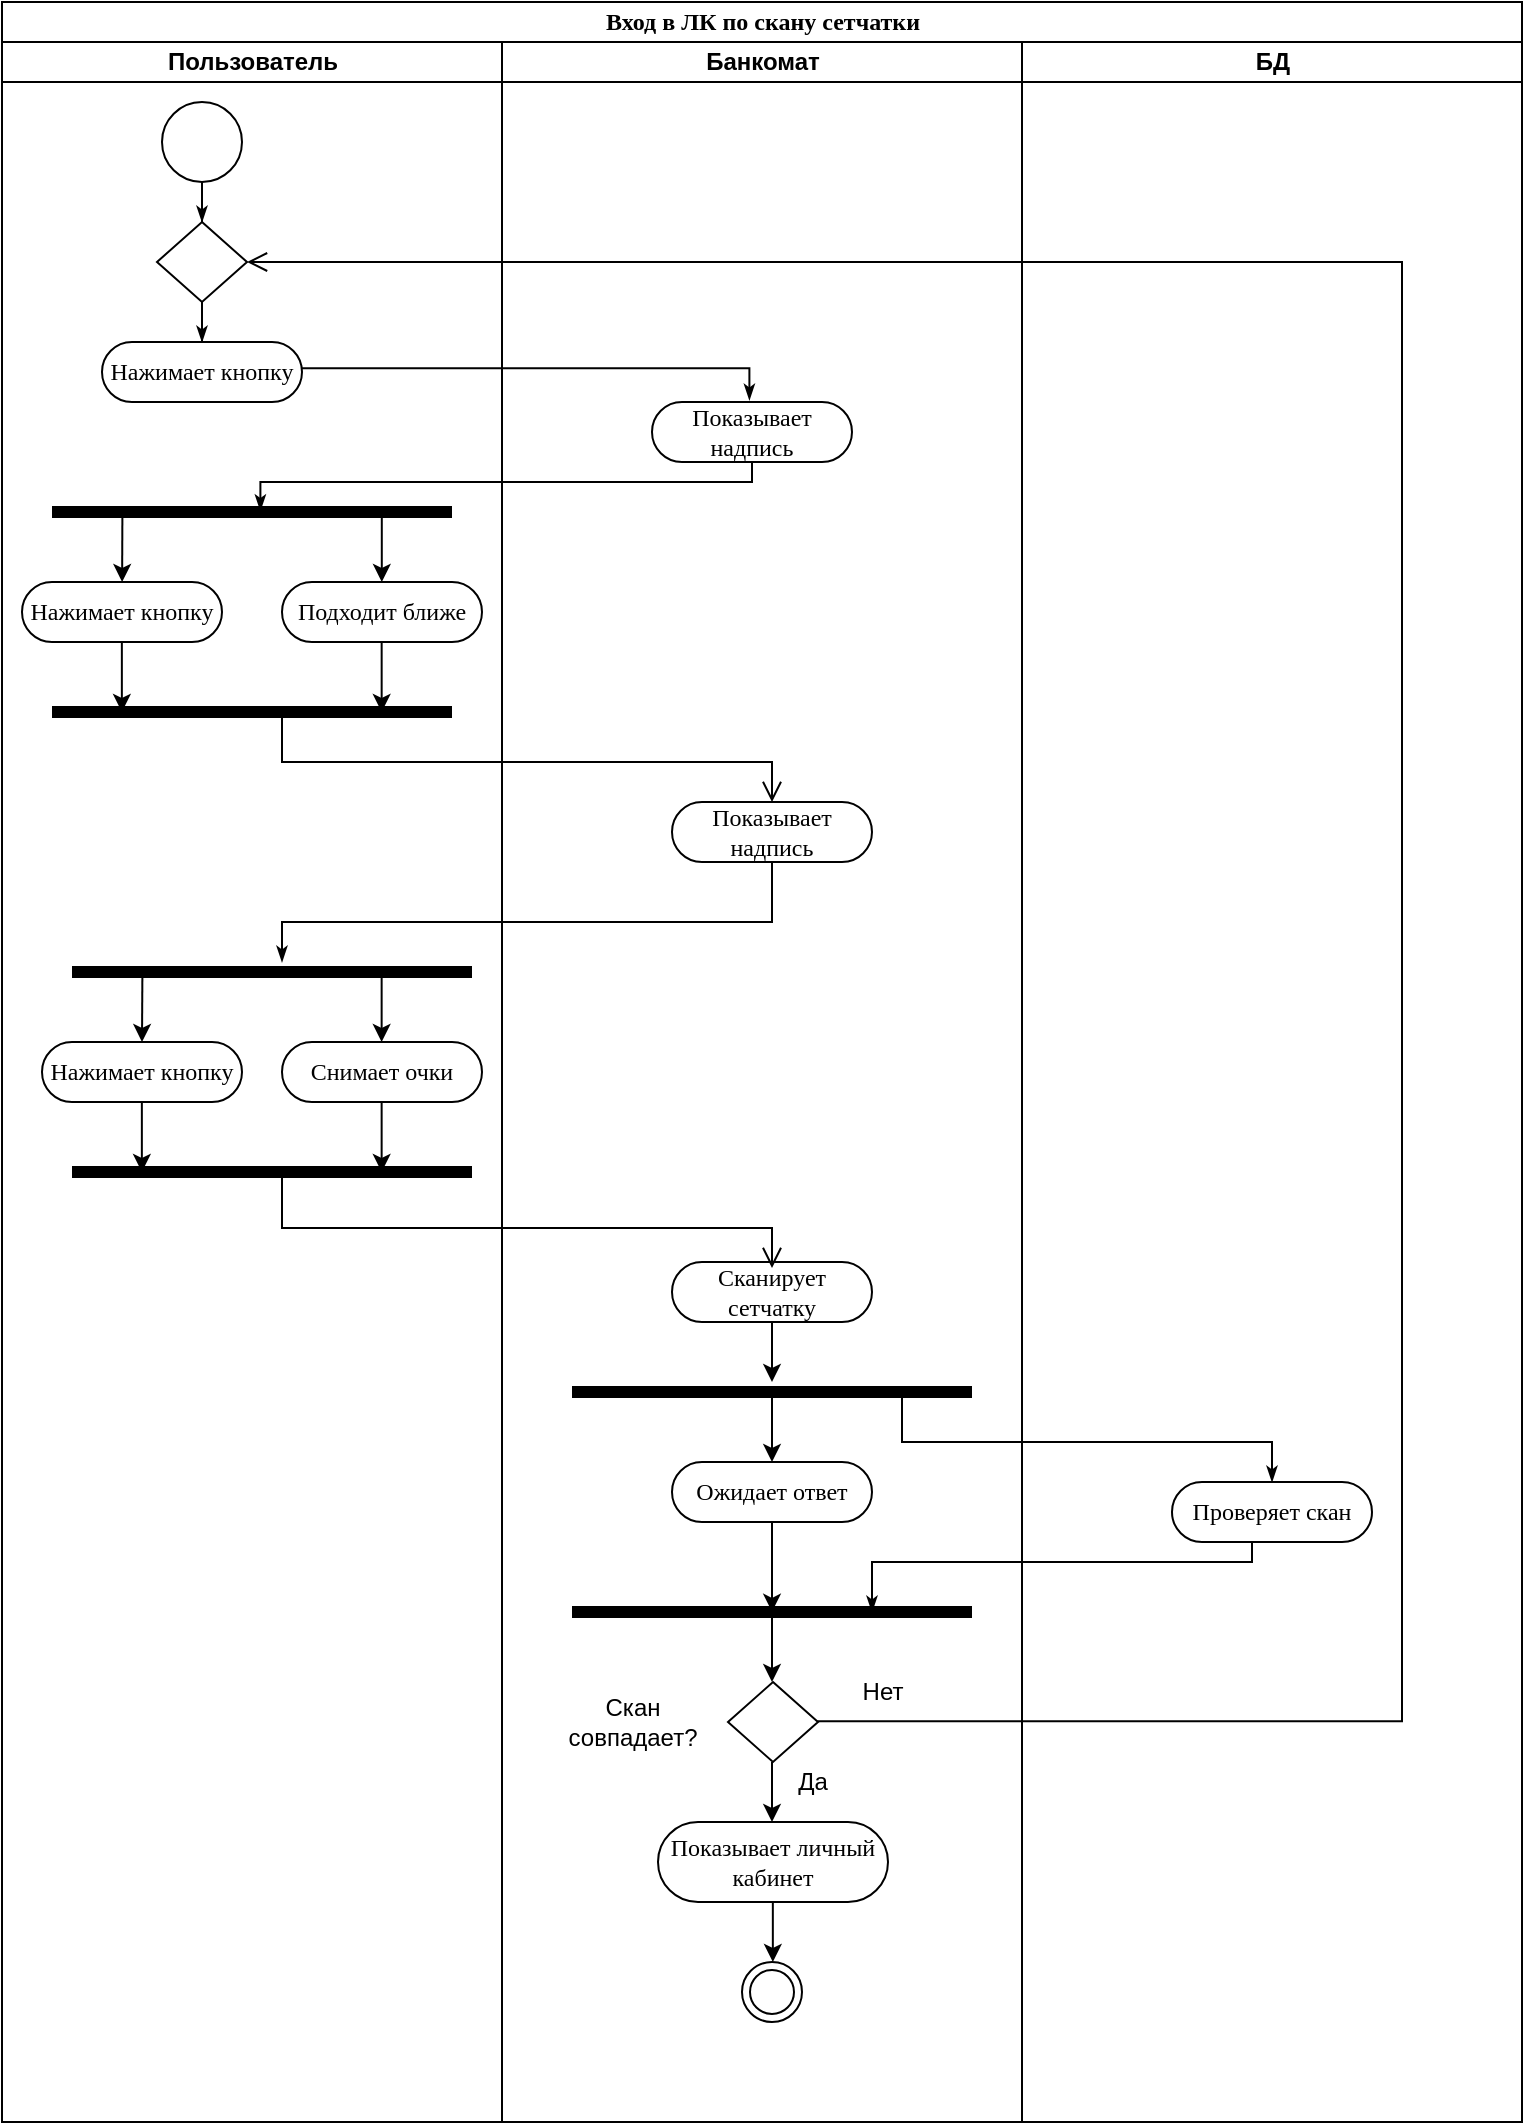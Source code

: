 <mxfile version="22.1.16" type="github">
  <diagram name="Page-1" id="0783ab3e-0a74-02c8-0abd-f7b4e66b4bec">
    <mxGraphModel dx="797" dy="437" grid="1" gridSize="10" guides="1" tooltips="1" connect="1" arrows="1" fold="1" page="1" pageScale="1" pageWidth="850" pageHeight="1100" background="none" math="0" shadow="0">
      <root>
        <mxCell id="0" />
        <mxCell id="1" parent="0" />
        <mxCell id="1c1d494c118603dd-1" value="Вход в ЛК по скану сетчатки" style="swimlane;html=1;childLayout=stackLayout;startSize=20;rounded=0;shadow=0;comic=0;labelBackgroundColor=none;strokeWidth=1;fontFamily=Verdana;fontSize=12;align=center;fillColor=none;" parent="1" vertex="1">
          <mxGeometry x="40" y="10" width="760" height="1060" as="geometry" />
        </mxCell>
        <mxCell id="1c1d494c118603dd-2" value="Пользователь" style="swimlane;html=1;startSize=20;fillColor=none;" parent="1c1d494c118603dd-1" vertex="1">
          <mxGeometry y="20" width="250" height="1040" as="geometry" />
        </mxCell>
        <mxCell id="60571a20871a0731-8" value="Нажимает кнопку" style="rounded=1;whiteSpace=wrap;html=1;shadow=0;comic=0;labelBackgroundColor=none;strokeWidth=1;fontFamily=Verdana;fontSize=12;align=center;arcSize=50;fillColor=none;" parent="1c1d494c118603dd-2" vertex="1">
          <mxGeometry x="50" y="150" width="100" height="30" as="geometry" />
        </mxCell>
        <mxCell id="CBXcb-5X_sE_8xgqlX2g-128" value="Нажимает кнопку" style="rounded=1;whiteSpace=wrap;html=1;shadow=0;comic=0;labelBackgroundColor=none;strokeWidth=1;fontFamily=Verdana;fontSize=12;align=center;arcSize=50;fillColor=none;" vertex="1" parent="1c1d494c118603dd-2">
          <mxGeometry x="10" y="270" width="100" height="30" as="geometry" />
        </mxCell>
        <mxCell id="CBXcb-5X_sE_8xgqlX2g-130" value="Подходит ближе" style="rounded=1;whiteSpace=wrap;html=1;shadow=0;comic=0;labelBackgroundColor=none;strokeWidth=1;fontFamily=Verdana;fontSize=12;align=center;arcSize=50;fillColor=none;" vertex="1" parent="1c1d494c118603dd-2">
          <mxGeometry x="140" y="270" width="100" height="30" as="geometry" />
        </mxCell>
        <mxCell id="CBXcb-5X_sE_8xgqlX2g-134" value="" style="shape=line;html=1;strokeWidth=6;" vertex="1" parent="1c1d494c118603dd-2">
          <mxGeometry x="25" y="330" width="200" height="10" as="geometry" />
        </mxCell>
        <mxCell id="CBXcb-5X_sE_8xgqlX2g-135" value="" style="edgeStyle=orthogonalEdgeStyle;html=1;verticalAlign=bottom;endArrow=open;endSize=8;rounded=0;exitX=0.444;exitY=0.716;exitDx=0;exitDy=0;exitPerimeter=0;" edge="1" source="CBXcb-5X_sE_8xgqlX2g-134" parent="1c1d494c118603dd-2">
          <mxGeometry relative="1" as="geometry">
            <mxPoint x="385" y="380" as="targetPoint" />
            <mxPoint x="140" y="420" as="sourcePoint" />
            <Array as="points">
              <mxPoint x="140" y="337" />
              <mxPoint x="140" y="360" />
              <mxPoint x="385" y="360" />
            </Array>
          </mxGeometry>
        </mxCell>
        <mxCell id="CBXcb-5X_sE_8xgqlX2g-136" value="" style="shape=line;html=1;strokeWidth=6;" vertex="1" parent="1c1d494c118603dd-2">
          <mxGeometry x="25" y="230" width="200" height="10" as="geometry" />
        </mxCell>
        <mxCell id="CBXcb-5X_sE_8xgqlX2g-137" value="" style="endArrow=classic;html=1;rounded=0;exitX=0.176;exitY=0.469;exitDx=0;exitDy=0;exitPerimeter=0;" edge="1" parent="1c1d494c118603dd-2" source="CBXcb-5X_sE_8xgqlX2g-136" target="CBXcb-5X_sE_8xgqlX2g-128">
          <mxGeometry width="50" height="50" relative="1" as="geometry">
            <mxPoint x="90" y="420" as="sourcePoint" />
            <mxPoint x="140" y="370" as="targetPoint" />
          </mxGeometry>
        </mxCell>
        <mxCell id="CBXcb-5X_sE_8xgqlX2g-138" value="" style="endArrow=classic;html=1;rounded=0;exitX=0.176;exitY=0.469;exitDx=0;exitDy=0;exitPerimeter=0;" edge="1" parent="1c1d494c118603dd-2">
          <mxGeometry width="50" height="50" relative="1" as="geometry">
            <mxPoint x="189.9" y="235" as="sourcePoint" />
            <mxPoint x="189.9" y="270" as="targetPoint" />
          </mxGeometry>
        </mxCell>
        <mxCell id="CBXcb-5X_sE_8xgqlX2g-141" value="" style="endArrow=classic;html=1;rounded=0;exitX=0.176;exitY=0.469;exitDx=0;exitDy=0;exitPerimeter=0;" edge="1" parent="1c1d494c118603dd-2">
          <mxGeometry width="50" height="50" relative="1" as="geometry">
            <mxPoint x="59.93" y="300" as="sourcePoint" />
            <mxPoint x="59.93" y="335" as="targetPoint" />
          </mxGeometry>
        </mxCell>
        <mxCell id="CBXcb-5X_sE_8xgqlX2g-142" value="" style="endArrow=classic;html=1;rounded=0;exitX=0.176;exitY=0.469;exitDx=0;exitDy=0;exitPerimeter=0;" edge="1" parent="1c1d494c118603dd-2">
          <mxGeometry width="50" height="50" relative="1" as="geometry">
            <mxPoint x="189.83" y="300" as="sourcePoint" />
            <mxPoint x="189.83" y="335" as="targetPoint" />
          </mxGeometry>
        </mxCell>
        <mxCell id="CBXcb-5X_sE_8xgqlX2g-164" value="" style="shape=line;html=1;strokeWidth=6;" vertex="1" parent="1c1d494c118603dd-2">
          <mxGeometry x="35" y="560" width="200" height="10" as="geometry" />
        </mxCell>
        <mxCell id="CBXcb-5X_sE_8xgqlX2g-165" value="" style="shape=line;html=1;strokeWidth=6;" vertex="1" parent="1c1d494c118603dd-2">
          <mxGeometry x="35" y="460" width="200" height="10" as="geometry" />
        </mxCell>
        <mxCell id="CBXcb-5X_sE_8xgqlX2g-166" value="" style="endArrow=classic;html=1;rounded=0;exitX=0.176;exitY=0.469;exitDx=0;exitDy=0;exitPerimeter=0;" edge="1" parent="1c1d494c118603dd-2" source="CBXcb-5X_sE_8xgqlX2g-165">
          <mxGeometry width="50" height="50" relative="1" as="geometry">
            <mxPoint x="100" y="650" as="sourcePoint" />
            <mxPoint x="70" y="500" as="targetPoint" />
          </mxGeometry>
        </mxCell>
        <mxCell id="CBXcb-5X_sE_8xgqlX2g-167" value="" style="endArrow=classic;html=1;rounded=0;exitX=0.176;exitY=0.469;exitDx=0;exitDy=0;exitPerimeter=0;" edge="1" parent="1c1d494c118603dd-2">
          <mxGeometry width="50" height="50" relative="1" as="geometry">
            <mxPoint x="189.82" y="465" as="sourcePoint" />
            <mxPoint x="189.82" y="500" as="targetPoint" />
          </mxGeometry>
        </mxCell>
        <mxCell id="CBXcb-5X_sE_8xgqlX2g-168" value="" style="endArrow=classic;html=1;rounded=0;exitX=0.176;exitY=0.469;exitDx=0;exitDy=0;exitPerimeter=0;" edge="1" parent="1c1d494c118603dd-2">
          <mxGeometry width="50" height="50" relative="1" as="geometry">
            <mxPoint x="69.93" y="530" as="sourcePoint" />
            <mxPoint x="69.93" y="565" as="targetPoint" />
          </mxGeometry>
        </mxCell>
        <mxCell id="CBXcb-5X_sE_8xgqlX2g-169" value="" style="endArrow=classic;html=1;rounded=0;exitX=0.176;exitY=0.469;exitDx=0;exitDy=0;exitPerimeter=0;" edge="1" parent="1c1d494c118603dd-2">
          <mxGeometry width="50" height="50" relative="1" as="geometry">
            <mxPoint x="189.82" y="530" as="sourcePoint" />
            <mxPoint x="189.82" y="565" as="targetPoint" />
          </mxGeometry>
        </mxCell>
        <mxCell id="CBXcb-5X_sE_8xgqlX2g-170" style="edgeStyle=orthogonalEdgeStyle;rounded=0;html=1;labelBackgroundColor=none;startArrow=none;startFill=0;startSize=5;endArrow=classicThin;endFill=1;endSize=5;jettySize=auto;orthogonalLoop=1;strokeWidth=1;fontFamily=Verdana;fontSize=12;exitX=0.5;exitY=1;exitDx=0;exitDy=0;" edge="1" parent="1c1d494c118603dd-2" target="CBXcb-5X_sE_8xgqlX2g-165">
          <mxGeometry relative="1" as="geometry">
            <Array as="points">
              <mxPoint x="385" y="440" />
              <mxPoint x="140" y="440" />
            </Array>
            <mxPoint x="385" y="410" as="sourcePoint" />
            <mxPoint x="140" y="460" as="targetPoint" />
          </mxGeometry>
        </mxCell>
        <mxCell id="CBXcb-5X_sE_8xgqlX2g-171" value="Нажимает кнопку" style="rounded=1;whiteSpace=wrap;html=1;shadow=0;comic=0;labelBackgroundColor=none;strokeWidth=1;fontFamily=Verdana;fontSize=12;align=center;arcSize=50;fillColor=none;" vertex="1" parent="1c1d494c118603dd-2">
          <mxGeometry x="20" y="500" width="100" height="30" as="geometry" />
        </mxCell>
        <mxCell id="CBXcb-5X_sE_8xgqlX2g-172" value="Снимает очки" style="rounded=1;whiteSpace=wrap;html=1;shadow=0;comic=0;labelBackgroundColor=none;strokeWidth=1;fontFamily=Verdana;fontSize=12;align=center;arcSize=50;fillColor=none;" vertex="1" parent="1c1d494c118603dd-2">
          <mxGeometry x="140" y="500" width="100" height="30" as="geometry" />
        </mxCell>
        <mxCell id="CBXcb-5X_sE_8xgqlX2g-200" value="" style="rhombus;whiteSpace=wrap;html=1;fillColor=none;" vertex="1" parent="1c1d494c118603dd-2">
          <mxGeometry x="77.5" y="90" width="45" height="40" as="geometry" />
        </mxCell>
        <mxCell id="1c1d494c118603dd-27" style="edgeStyle=orthogonalEdgeStyle;rounded=0;html=1;labelBackgroundColor=none;startArrow=none;startFill=0;startSize=5;endArrow=classicThin;endFill=1;endSize=5;jettySize=auto;orthogonalLoop=1;strokeWidth=1;fontFamily=Verdana;fontSize=12" parent="1c1d494c118603dd-2" source="CBXcb-5X_sE_8xgqlX2g-200" target="60571a20871a0731-8" edge="1">
          <mxGeometry relative="1" as="geometry" />
        </mxCell>
        <mxCell id="60571a20871a0731-4" value="" style="ellipse;whiteSpace=wrap;html=1;rounded=0;shadow=0;comic=0;labelBackgroundColor=none;strokeWidth=1;fontFamily=Verdana;fontSize=12;align=center;fillColor=none;" parent="1c1d494c118603dd-2" vertex="1">
          <mxGeometry x="80" y="30" width="40" height="40" as="geometry" />
        </mxCell>
        <mxCell id="CBXcb-5X_sE_8xgqlX2g-201" value="" style="edgeStyle=orthogonalEdgeStyle;rounded=0;html=1;labelBackgroundColor=none;startArrow=none;startFill=0;startSize=5;endArrow=classicThin;endFill=1;endSize=5;jettySize=auto;orthogonalLoop=1;strokeWidth=1;fontFamily=Verdana;fontSize=12" edge="1" parent="1c1d494c118603dd-2" source="60571a20871a0731-4" target="CBXcb-5X_sE_8xgqlX2g-200">
          <mxGeometry relative="1" as="geometry">
            <mxPoint x="100" y="-70" as="sourcePoint" />
            <mxPoint x="100" y="110" as="targetPoint" />
          </mxGeometry>
        </mxCell>
        <mxCell id="1c1d494c118603dd-3" value="Банкомат" style="swimlane;html=1;startSize=20;fillColor=none;" parent="1c1d494c118603dd-1" vertex="1">
          <mxGeometry x="250" y="20" width="260" height="1040" as="geometry" />
        </mxCell>
        <mxCell id="CBXcb-5X_sE_8xgqlX2g-126" value="Показывает&lt;br&gt;надпись" style="rounded=1;whiteSpace=wrap;html=1;shadow=0;comic=0;labelBackgroundColor=none;strokeWidth=1;fontFamily=Verdana;fontSize=12;align=center;arcSize=50;fillColor=none;" vertex="1" parent="1c1d494c118603dd-3">
          <mxGeometry x="75" y="180" width="100" height="30" as="geometry" />
        </mxCell>
        <mxCell id="CBXcb-5X_sE_8xgqlX2g-127" value="" style="ellipse;html=1;shape=endState;fillColor=none;" vertex="1" parent="1c1d494c118603dd-3">
          <mxGeometry x="120" y="960" width="30" height="30" as="geometry" />
        </mxCell>
        <mxCell id="CBXcb-5X_sE_8xgqlX2g-143" value="Показывает&lt;br&gt;надпись" style="rounded=1;whiteSpace=wrap;html=1;shadow=0;comic=0;labelBackgroundColor=none;strokeWidth=1;fontFamily=Verdana;fontSize=12;align=center;arcSize=50;fillColor=none;" vertex="1" parent="1c1d494c118603dd-3">
          <mxGeometry x="85" y="380" width="100" height="30" as="geometry" />
        </mxCell>
        <mxCell id="CBXcb-5X_sE_8xgqlX2g-173" value="" style="edgeStyle=orthogonalEdgeStyle;html=1;verticalAlign=bottom;endArrow=open;endSize=8;rounded=0;exitX=0.518;exitY=0.52;exitDx=0;exitDy=0;exitPerimeter=0;" edge="1" parent="1c1d494c118603dd-3" source="CBXcb-5X_sE_8xgqlX2g-164">
          <mxGeometry relative="1" as="geometry">
            <mxPoint x="135" y="613" as="targetPoint" />
            <mxPoint x="-136" y="570" as="sourcePoint" />
            <Array as="points">
              <mxPoint x="-110" y="565" />
              <mxPoint x="-110" y="593" />
              <mxPoint x="135" y="593" />
            </Array>
          </mxGeometry>
        </mxCell>
        <mxCell id="CBXcb-5X_sE_8xgqlX2g-174" value="Сканирует&lt;br&gt;сетчатку" style="rounded=1;whiteSpace=wrap;html=1;shadow=0;comic=0;labelBackgroundColor=none;strokeWidth=1;fontFamily=Verdana;fontSize=12;align=center;arcSize=50;fillColor=none;" vertex="1" parent="1c1d494c118603dd-3">
          <mxGeometry x="85" y="610" width="100" height="30" as="geometry" />
        </mxCell>
        <mxCell id="CBXcb-5X_sE_8xgqlX2g-180" value="" style="shape=line;html=1;strokeWidth=6;" vertex="1" parent="1c1d494c118603dd-3">
          <mxGeometry x="35" y="780" width="200" height="10" as="geometry" />
        </mxCell>
        <mxCell id="CBXcb-5X_sE_8xgqlX2g-181" value="" style="shape=line;html=1;strokeWidth=6;" vertex="1" parent="1c1d494c118603dd-3">
          <mxGeometry x="35" y="670" width="200" height="10" as="geometry" />
        </mxCell>
        <mxCell id="CBXcb-5X_sE_8xgqlX2g-182" value="" style="endArrow=classic;html=1;rounded=0;exitX=0.5;exitY=1;exitDx=0;exitDy=0;" edge="1" parent="1c1d494c118603dd-3" source="CBXcb-5X_sE_8xgqlX2g-174" target="CBXcb-5X_sE_8xgqlX2g-181">
          <mxGeometry width="50" height="50" relative="1" as="geometry">
            <mxPoint x="170" y="670" as="sourcePoint" />
            <mxPoint x="220" y="620" as="targetPoint" />
          </mxGeometry>
        </mxCell>
        <mxCell id="CBXcb-5X_sE_8xgqlX2g-183" value="Ожидает ответ" style="rounded=1;whiteSpace=wrap;html=1;shadow=0;comic=0;labelBackgroundColor=none;strokeWidth=1;fontFamily=Verdana;fontSize=12;align=center;arcSize=50;fillColor=none;" vertex="1" parent="1c1d494c118603dd-3">
          <mxGeometry x="85" y="710" width="100" height="30" as="geometry" />
        </mxCell>
        <mxCell id="CBXcb-5X_sE_8xgqlX2g-184" value="" style="endArrow=classic;html=1;rounded=0;exitX=0.5;exitY=0.623;exitDx=0;exitDy=0;exitPerimeter=0;" edge="1" parent="1c1d494c118603dd-3" source="CBXcb-5X_sE_8xgqlX2g-181">
          <mxGeometry width="50" height="50" relative="1" as="geometry">
            <mxPoint x="135" y="680" as="sourcePoint" />
            <mxPoint x="135" y="710" as="targetPoint" />
          </mxGeometry>
        </mxCell>
        <mxCell id="CBXcb-5X_sE_8xgqlX2g-185" value="" style="endArrow=classic;html=1;rounded=0;exitX=0.5;exitY=1;exitDx=0;exitDy=0;entryX=0.5;entryY=0.488;entryDx=0;entryDy=0;entryPerimeter=0;" edge="1" parent="1c1d494c118603dd-3" target="CBXcb-5X_sE_8xgqlX2g-180">
          <mxGeometry width="50" height="50" relative="1" as="geometry">
            <mxPoint x="135" y="740" as="sourcePoint" />
            <mxPoint x="135" y="770" as="targetPoint" />
          </mxGeometry>
        </mxCell>
        <mxCell id="CBXcb-5X_sE_8xgqlX2g-186" value="" style="rhombus;whiteSpace=wrap;html=1;fillColor=none;" vertex="1" parent="1c1d494c118603dd-3">
          <mxGeometry x="113" y="820" width="45" height="40" as="geometry" />
        </mxCell>
        <mxCell id="CBXcb-5X_sE_8xgqlX2g-189" value="" style="endArrow=classic;html=1;rounded=0;exitX=0.5;exitY=1;exitDx=0;exitDy=0;" edge="1" parent="1c1d494c118603dd-3">
          <mxGeometry width="50" height="50" relative="1" as="geometry">
            <mxPoint x="135" y="780" as="sourcePoint" />
            <mxPoint x="135" y="820" as="targetPoint" />
          </mxGeometry>
        </mxCell>
        <mxCell id="CBXcb-5X_sE_8xgqlX2g-192" value="Показывает личный кабинет" style="rounded=1;whiteSpace=wrap;html=1;shadow=0;comic=0;labelBackgroundColor=none;strokeWidth=1;fontFamily=Verdana;fontSize=12;align=center;arcSize=50;fillColor=none;" vertex="1" parent="1c1d494c118603dd-3">
          <mxGeometry x="78" y="890" width="115" height="40" as="geometry" />
        </mxCell>
        <mxCell id="CBXcb-5X_sE_8xgqlX2g-193" value="" style="endArrow=classic;html=1;rounded=0;exitX=0.5;exitY=1;exitDx=0;exitDy=0;" edge="1" parent="1c1d494c118603dd-3">
          <mxGeometry width="50" height="50" relative="1" as="geometry">
            <mxPoint x="135" y="860" as="sourcePoint" />
            <mxPoint x="135" y="890" as="targetPoint" />
          </mxGeometry>
        </mxCell>
        <mxCell id="CBXcb-5X_sE_8xgqlX2g-194" value="" style="endArrow=classic;html=1;rounded=0;exitX=0.5;exitY=1;exitDx=0;exitDy=0;" edge="1" parent="1c1d494c118603dd-3">
          <mxGeometry width="50" height="50" relative="1" as="geometry">
            <mxPoint x="135.42" y="930" as="sourcePoint" />
            <mxPoint x="135.42" y="960" as="targetPoint" />
          </mxGeometry>
        </mxCell>
        <mxCell id="CBXcb-5X_sE_8xgqlX2g-196" value="Скан&lt;br&gt;совпадает?" style="text;html=1;align=center;verticalAlign=middle;resizable=0;points=[];autosize=1;strokeColor=none;fillColor=none;" vertex="1" parent="1c1d494c118603dd-3">
          <mxGeometry x="20" y="820" width="90" height="40" as="geometry" />
        </mxCell>
        <mxCell id="CBXcb-5X_sE_8xgqlX2g-223" value="Да" style="text;html=1;align=center;verticalAlign=middle;resizable=0;points=[];autosize=1;strokeColor=none;fillColor=none;" vertex="1" parent="1c1d494c118603dd-3">
          <mxGeometry x="135" y="855" width="40" height="30" as="geometry" />
        </mxCell>
        <mxCell id="CBXcb-5X_sE_8xgqlX2g-224" value="Нет" style="text;html=1;align=center;verticalAlign=middle;resizable=0;points=[];autosize=1;strokeColor=none;fillColor=none;" vertex="1" parent="1c1d494c118603dd-3">
          <mxGeometry x="170" y="810" width="40" height="30" as="geometry" />
        </mxCell>
        <mxCell id="1c1d494c118603dd-4" value="БД" style="swimlane;html=1;startSize=20;fillColor=none;" parent="1c1d494c118603dd-1" vertex="1">
          <mxGeometry x="510" y="20" width="250" height="1040" as="geometry" />
        </mxCell>
        <mxCell id="CBXcb-5X_sE_8xgqlX2g-175" value="Проверяет скан" style="rounded=1;whiteSpace=wrap;html=1;shadow=0;comic=0;labelBackgroundColor=none;strokeWidth=1;fontFamily=Verdana;fontSize=12;align=center;arcSize=50;fillColor=none;" vertex="1" parent="1c1d494c118603dd-4">
          <mxGeometry x="75" y="720" width="100" height="30" as="geometry" />
        </mxCell>
        <mxCell id="CBXcb-5X_sE_8xgqlX2g-177" style="edgeStyle=orthogonalEdgeStyle;rounded=0;html=1;labelBackgroundColor=none;startArrow=none;startFill=0;startSize=5;endArrow=classicThin;endFill=1;endSize=5;jettySize=auto;orthogonalLoop=1;strokeWidth=1;fontFamily=Verdana;fontSize=12;exitX=0.501;exitY=0.44;exitDx=0;exitDy=0;exitPerimeter=0;" edge="1" parent="1c1d494c118603dd-4" source="CBXcb-5X_sE_8xgqlX2g-181">
          <mxGeometry relative="1" as="geometry">
            <Array as="points">
              <mxPoint x="-60" y="674" />
              <mxPoint x="-60" y="700" />
              <mxPoint x="125" y="700" />
            </Array>
            <mxPoint x="-115" y="663" as="sourcePoint" />
            <mxPoint x="125" y="720" as="targetPoint" />
          </mxGeometry>
        </mxCell>
        <mxCell id="CBXcb-5X_sE_8xgqlX2g-129" style="edgeStyle=orthogonalEdgeStyle;rounded=0;html=1;labelBackgroundColor=none;startArrow=none;startFill=0;startSize=5;endArrow=classicThin;endFill=1;endSize=5;jettySize=auto;orthogonalLoop=1;strokeWidth=1;fontFamily=Verdana;fontSize=12;exitX=0.5;exitY=1;exitDx=0;exitDy=0;entryX=0.521;entryY=0.43;entryDx=0;entryDy=0;entryPerimeter=0;" edge="1" parent="1c1d494c118603dd-1" source="CBXcb-5X_sE_8xgqlX2g-126" target="CBXcb-5X_sE_8xgqlX2g-136">
          <mxGeometry relative="1" as="geometry">
            <Array as="points">
              <mxPoint x="375" y="240" />
              <mxPoint x="129" y="240" />
            </Array>
            <mxPoint x="310" y="310" as="sourcePoint" />
            <mxPoint x="130" y="250" as="targetPoint" />
          </mxGeometry>
        </mxCell>
        <mxCell id="CBXcb-5X_sE_8xgqlX2g-188" style="edgeStyle=orthogonalEdgeStyle;rounded=0;html=1;labelBackgroundColor=none;startArrow=none;startFill=0;startSize=5;endArrow=classicThin;endFill=1;endSize=5;jettySize=auto;orthogonalLoop=1;strokeWidth=1;fontFamily=Verdana;fontSize=12;exitX=0.5;exitY=1;exitDx=0;exitDy=0;entryX=0.75;entryY=0.5;entryDx=0;entryDy=0;entryPerimeter=0;" edge="1" parent="1c1d494c118603dd-1" source="CBXcb-5X_sE_8xgqlX2g-175" target="CBXcb-5X_sE_8xgqlX2g-180">
          <mxGeometry relative="1" as="geometry">
            <Array as="points">
              <mxPoint x="625" y="780" />
              <mxPoint x="435" y="780" />
            </Array>
            <mxPoint x="530" y="840" as="sourcePoint" />
            <mxPoint x="770" y="889" as="targetPoint" />
          </mxGeometry>
        </mxCell>
        <mxCell id="1c1d494c118603dd-28" style="edgeStyle=orthogonalEdgeStyle;rounded=0;html=1;entryX=0.487;entryY=-0.033;labelBackgroundColor=none;startArrow=none;startFill=0;startSize=5;endArrow=classicThin;endFill=1;endSize=5;jettySize=auto;orthogonalLoop=1;strokeWidth=1;fontFamily=Verdana;fontSize=12;exitX=1;exitY=0.436;exitDx=0;exitDy=0;entryDx=0;entryDy=0;entryPerimeter=0;exitPerimeter=0;" parent="1c1d494c118603dd-1" source="60571a20871a0731-8" target="CBXcb-5X_sE_8xgqlX2g-126" edge="1">
          <mxGeometry relative="1" as="geometry">
            <Array as="points">
              <mxPoint x="374" y="183" />
            </Array>
            <mxPoint x="150" y="163.32" as="sourcePoint" />
            <mxPoint x="373.7" y="190.0" as="targetPoint" />
          </mxGeometry>
        </mxCell>
        <mxCell id="CBXcb-5X_sE_8xgqlX2g-202" value="" style="edgeStyle=orthogonalEdgeStyle;html=1;verticalAlign=bottom;endArrow=open;endSize=8;rounded=0;exitX=0.993;exitY=0.49;exitDx=0;exitDy=0;exitPerimeter=0;entryX=1;entryY=0.5;entryDx=0;entryDy=0;" edge="1" parent="1c1d494c118603dd-1" source="CBXcb-5X_sE_8xgqlX2g-186" target="CBXcb-5X_sE_8xgqlX2g-200">
          <mxGeometry relative="1" as="geometry">
            <mxPoint x="550" y="110" as="targetPoint" />
            <mxPoint x="420" y="860" as="sourcePoint" />
            <Array as="points">
              <mxPoint x="700" y="860" />
              <mxPoint x="700" y="130" />
            </Array>
          </mxGeometry>
        </mxCell>
      </root>
    </mxGraphModel>
  </diagram>
</mxfile>
